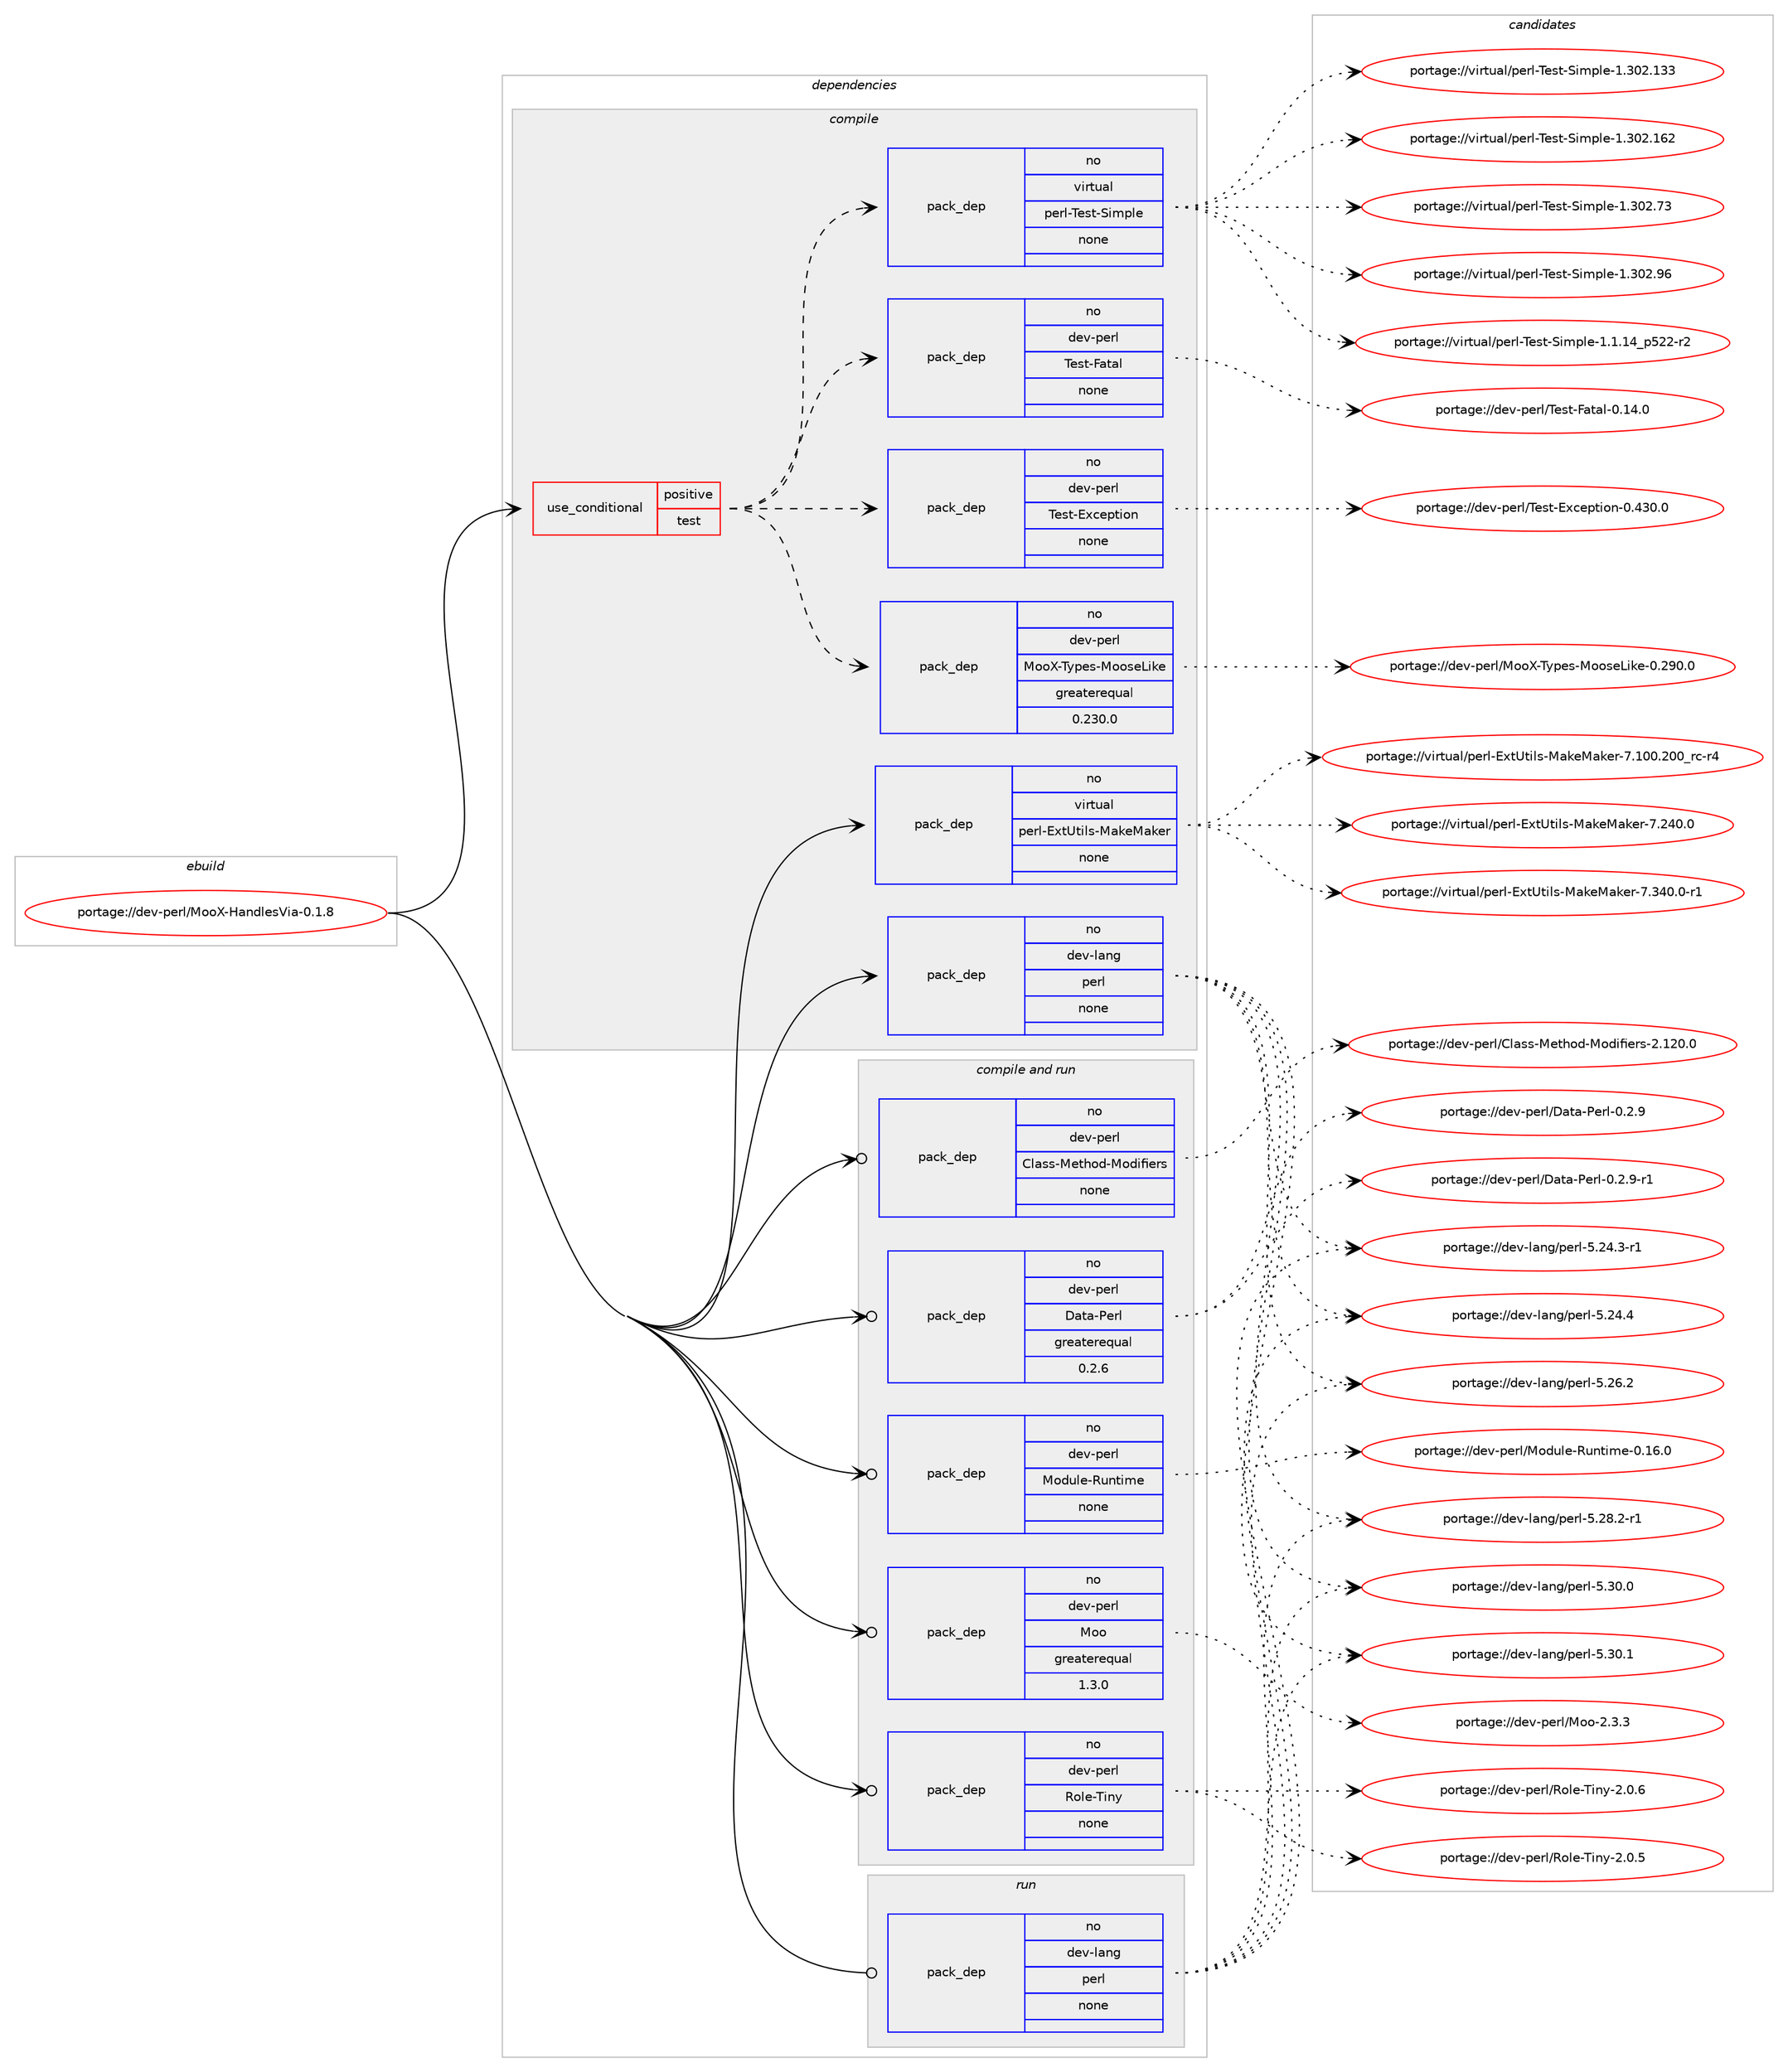 digraph prolog {

# *************
# Graph options
# *************

newrank=true;
concentrate=true;
compound=true;
graph [rankdir=LR,fontname=Helvetica,fontsize=10,ranksep=1.5];#, ranksep=2.5, nodesep=0.2];
edge  [arrowhead=vee];
node  [fontname=Helvetica,fontsize=10];

# **********
# The ebuild
# **********

subgraph cluster_leftcol {
color=gray;
rank=same;
label=<<i>ebuild</i>>;
id [label="portage://dev-perl/MooX-HandlesVia-0.1.8", color=red, width=4, href="../dev-perl/MooX-HandlesVia-0.1.8.svg"];
}

# ****************
# The dependencies
# ****************

subgraph cluster_midcol {
color=gray;
label=<<i>dependencies</i>>;
subgraph cluster_compile {
fillcolor="#eeeeee";
style=filled;
label=<<i>compile</i>>;
subgraph cond23297 {
dependency116585 [label=<<TABLE BORDER="0" CELLBORDER="1" CELLSPACING="0" CELLPADDING="4"><TR><TD ROWSPAN="3" CELLPADDING="10">use_conditional</TD></TR><TR><TD>positive</TD></TR><TR><TD>test</TD></TR></TABLE>>, shape=none, color=red];
subgraph pack90107 {
dependency116586 [label=<<TABLE BORDER="0" CELLBORDER="1" CELLSPACING="0" CELLPADDING="4" WIDTH="220"><TR><TD ROWSPAN="6" CELLPADDING="30">pack_dep</TD></TR><TR><TD WIDTH="110">no</TD></TR><TR><TD>dev-perl</TD></TR><TR><TD>MooX-Types-MooseLike</TD></TR><TR><TD>greaterequal</TD></TR><TR><TD>0.230.0</TD></TR></TABLE>>, shape=none, color=blue];
}
dependency116585:e -> dependency116586:w [weight=20,style="dashed",arrowhead="vee"];
subgraph pack90108 {
dependency116587 [label=<<TABLE BORDER="0" CELLBORDER="1" CELLSPACING="0" CELLPADDING="4" WIDTH="220"><TR><TD ROWSPAN="6" CELLPADDING="30">pack_dep</TD></TR><TR><TD WIDTH="110">no</TD></TR><TR><TD>dev-perl</TD></TR><TR><TD>Test-Exception</TD></TR><TR><TD>none</TD></TR><TR><TD></TD></TR></TABLE>>, shape=none, color=blue];
}
dependency116585:e -> dependency116587:w [weight=20,style="dashed",arrowhead="vee"];
subgraph pack90109 {
dependency116588 [label=<<TABLE BORDER="0" CELLBORDER="1" CELLSPACING="0" CELLPADDING="4" WIDTH="220"><TR><TD ROWSPAN="6" CELLPADDING="30">pack_dep</TD></TR><TR><TD WIDTH="110">no</TD></TR><TR><TD>dev-perl</TD></TR><TR><TD>Test-Fatal</TD></TR><TR><TD>none</TD></TR><TR><TD></TD></TR></TABLE>>, shape=none, color=blue];
}
dependency116585:e -> dependency116588:w [weight=20,style="dashed",arrowhead="vee"];
subgraph pack90110 {
dependency116589 [label=<<TABLE BORDER="0" CELLBORDER="1" CELLSPACING="0" CELLPADDING="4" WIDTH="220"><TR><TD ROWSPAN="6" CELLPADDING="30">pack_dep</TD></TR><TR><TD WIDTH="110">no</TD></TR><TR><TD>virtual</TD></TR><TR><TD>perl-Test-Simple</TD></TR><TR><TD>none</TD></TR><TR><TD></TD></TR></TABLE>>, shape=none, color=blue];
}
dependency116585:e -> dependency116589:w [weight=20,style="dashed",arrowhead="vee"];
}
id:e -> dependency116585:w [weight=20,style="solid",arrowhead="vee"];
subgraph pack90111 {
dependency116590 [label=<<TABLE BORDER="0" CELLBORDER="1" CELLSPACING="0" CELLPADDING="4" WIDTH="220"><TR><TD ROWSPAN="6" CELLPADDING="30">pack_dep</TD></TR><TR><TD WIDTH="110">no</TD></TR><TR><TD>dev-lang</TD></TR><TR><TD>perl</TD></TR><TR><TD>none</TD></TR><TR><TD></TD></TR></TABLE>>, shape=none, color=blue];
}
id:e -> dependency116590:w [weight=20,style="solid",arrowhead="vee"];
subgraph pack90112 {
dependency116591 [label=<<TABLE BORDER="0" CELLBORDER="1" CELLSPACING="0" CELLPADDING="4" WIDTH="220"><TR><TD ROWSPAN="6" CELLPADDING="30">pack_dep</TD></TR><TR><TD WIDTH="110">no</TD></TR><TR><TD>virtual</TD></TR><TR><TD>perl-ExtUtils-MakeMaker</TD></TR><TR><TD>none</TD></TR><TR><TD></TD></TR></TABLE>>, shape=none, color=blue];
}
id:e -> dependency116591:w [weight=20,style="solid",arrowhead="vee"];
}
subgraph cluster_compileandrun {
fillcolor="#eeeeee";
style=filled;
label=<<i>compile and run</i>>;
subgraph pack90113 {
dependency116592 [label=<<TABLE BORDER="0" CELLBORDER="1" CELLSPACING="0" CELLPADDING="4" WIDTH="220"><TR><TD ROWSPAN="6" CELLPADDING="30">pack_dep</TD></TR><TR><TD WIDTH="110">no</TD></TR><TR><TD>dev-perl</TD></TR><TR><TD>Class-Method-Modifiers</TD></TR><TR><TD>none</TD></TR><TR><TD></TD></TR></TABLE>>, shape=none, color=blue];
}
id:e -> dependency116592:w [weight=20,style="solid",arrowhead="odotvee"];
subgraph pack90114 {
dependency116593 [label=<<TABLE BORDER="0" CELLBORDER="1" CELLSPACING="0" CELLPADDING="4" WIDTH="220"><TR><TD ROWSPAN="6" CELLPADDING="30">pack_dep</TD></TR><TR><TD WIDTH="110">no</TD></TR><TR><TD>dev-perl</TD></TR><TR><TD>Data-Perl</TD></TR><TR><TD>greaterequal</TD></TR><TR><TD>0.2.6</TD></TR></TABLE>>, shape=none, color=blue];
}
id:e -> dependency116593:w [weight=20,style="solid",arrowhead="odotvee"];
subgraph pack90115 {
dependency116594 [label=<<TABLE BORDER="0" CELLBORDER="1" CELLSPACING="0" CELLPADDING="4" WIDTH="220"><TR><TD ROWSPAN="6" CELLPADDING="30">pack_dep</TD></TR><TR><TD WIDTH="110">no</TD></TR><TR><TD>dev-perl</TD></TR><TR><TD>Module-Runtime</TD></TR><TR><TD>none</TD></TR><TR><TD></TD></TR></TABLE>>, shape=none, color=blue];
}
id:e -> dependency116594:w [weight=20,style="solid",arrowhead="odotvee"];
subgraph pack90116 {
dependency116595 [label=<<TABLE BORDER="0" CELLBORDER="1" CELLSPACING="0" CELLPADDING="4" WIDTH="220"><TR><TD ROWSPAN="6" CELLPADDING="30">pack_dep</TD></TR><TR><TD WIDTH="110">no</TD></TR><TR><TD>dev-perl</TD></TR><TR><TD>Moo</TD></TR><TR><TD>greaterequal</TD></TR><TR><TD>1.3.0</TD></TR></TABLE>>, shape=none, color=blue];
}
id:e -> dependency116595:w [weight=20,style="solid",arrowhead="odotvee"];
subgraph pack90117 {
dependency116596 [label=<<TABLE BORDER="0" CELLBORDER="1" CELLSPACING="0" CELLPADDING="4" WIDTH="220"><TR><TD ROWSPAN="6" CELLPADDING="30">pack_dep</TD></TR><TR><TD WIDTH="110">no</TD></TR><TR><TD>dev-perl</TD></TR><TR><TD>Role-Tiny</TD></TR><TR><TD>none</TD></TR><TR><TD></TD></TR></TABLE>>, shape=none, color=blue];
}
id:e -> dependency116596:w [weight=20,style="solid",arrowhead="odotvee"];
}
subgraph cluster_run {
fillcolor="#eeeeee";
style=filled;
label=<<i>run</i>>;
subgraph pack90118 {
dependency116597 [label=<<TABLE BORDER="0" CELLBORDER="1" CELLSPACING="0" CELLPADDING="4" WIDTH="220"><TR><TD ROWSPAN="6" CELLPADDING="30">pack_dep</TD></TR><TR><TD WIDTH="110">no</TD></TR><TR><TD>dev-lang</TD></TR><TR><TD>perl</TD></TR><TR><TD>none</TD></TR><TR><TD></TD></TR></TABLE>>, shape=none, color=blue];
}
id:e -> dependency116597:w [weight=20,style="solid",arrowhead="odot"];
}
}

# **************
# The candidates
# **************

subgraph cluster_choices {
rank=same;
color=gray;
label=<<i>candidates</i>>;

subgraph choice90107 {
color=black;
nodesep=1;
choiceportage1001011184511210111410847771111118845841211121011154577111111115101761051071014548465057484648 [label="portage://dev-perl/MooX-Types-MooseLike-0.290.0", color=red, width=4,href="../dev-perl/MooX-Types-MooseLike-0.290.0.svg"];
dependency116586:e -> choiceportage1001011184511210111410847771111118845841211121011154577111111115101761051071014548465057484648:w [style=dotted,weight="100"];
}
subgraph choice90108 {
color=black;
nodesep=1;
choiceportage1001011184511210111410847841011151164569120991011121161051111104548465251484648 [label="portage://dev-perl/Test-Exception-0.430.0", color=red, width=4,href="../dev-perl/Test-Exception-0.430.0.svg"];
dependency116587:e -> choiceportage1001011184511210111410847841011151164569120991011121161051111104548465251484648:w [style=dotted,weight="100"];
}
subgraph choice90109 {
color=black;
nodesep=1;
choiceportage1001011184511210111410847841011151164570971169710845484649524648 [label="portage://dev-perl/Test-Fatal-0.14.0", color=red, width=4,href="../dev-perl/Test-Fatal-0.14.0.svg"];
dependency116588:e -> choiceportage1001011184511210111410847841011151164570971169710845484649524648:w [style=dotted,weight="100"];
}
subgraph choice90110 {
color=black;
nodesep=1;
choiceportage11810511411611797108471121011141084584101115116458310510911210810145494649464952951125350504511450 [label="portage://virtual/perl-Test-Simple-1.1.14_p522-r2", color=red, width=4,href="../virtual/perl-Test-Simple-1.1.14_p522-r2.svg"];
choiceportage11810511411611797108471121011141084584101115116458310510911210810145494651485046495151 [label="portage://virtual/perl-Test-Simple-1.302.133", color=red, width=4,href="../virtual/perl-Test-Simple-1.302.133.svg"];
choiceportage11810511411611797108471121011141084584101115116458310510911210810145494651485046495450 [label="portage://virtual/perl-Test-Simple-1.302.162", color=red, width=4,href="../virtual/perl-Test-Simple-1.302.162.svg"];
choiceportage118105114116117971084711210111410845841011151164583105109112108101454946514850465551 [label="portage://virtual/perl-Test-Simple-1.302.73", color=red, width=4,href="../virtual/perl-Test-Simple-1.302.73.svg"];
choiceportage118105114116117971084711210111410845841011151164583105109112108101454946514850465754 [label="portage://virtual/perl-Test-Simple-1.302.96", color=red, width=4,href="../virtual/perl-Test-Simple-1.302.96.svg"];
dependency116589:e -> choiceportage11810511411611797108471121011141084584101115116458310510911210810145494649464952951125350504511450:w [style=dotted,weight="100"];
dependency116589:e -> choiceportage11810511411611797108471121011141084584101115116458310510911210810145494651485046495151:w [style=dotted,weight="100"];
dependency116589:e -> choiceportage11810511411611797108471121011141084584101115116458310510911210810145494651485046495450:w [style=dotted,weight="100"];
dependency116589:e -> choiceportage118105114116117971084711210111410845841011151164583105109112108101454946514850465551:w [style=dotted,weight="100"];
dependency116589:e -> choiceportage118105114116117971084711210111410845841011151164583105109112108101454946514850465754:w [style=dotted,weight="100"];
}
subgraph choice90111 {
color=black;
nodesep=1;
choiceportage100101118451089711010347112101114108455346505246514511449 [label="portage://dev-lang/perl-5.24.3-r1", color=red, width=4,href="../dev-lang/perl-5.24.3-r1.svg"];
choiceportage10010111845108971101034711210111410845534650524652 [label="portage://dev-lang/perl-5.24.4", color=red, width=4,href="../dev-lang/perl-5.24.4.svg"];
choiceportage10010111845108971101034711210111410845534650544650 [label="portage://dev-lang/perl-5.26.2", color=red, width=4,href="../dev-lang/perl-5.26.2.svg"];
choiceportage100101118451089711010347112101114108455346505646504511449 [label="portage://dev-lang/perl-5.28.2-r1", color=red, width=4,href="../dev-lang/perl-5.28.2-r1.svg"];
choiceportage10010111845108971101034711210111410845534651484648 [label="portage://dev-lang/perl-5.30.0", color=red, width=4,href="../dev-lang/perl-5.30.0.svg"];
choiceportage10010111845108971101034711210111410845534651484649 [label="portage://dev-lang/perl-5.30.1", color=red, width=4,href="../dev-lang/perl-5.30.1.svg"];
dependency116590:e -> choiceportage100101118451089711010347112101114108455346505246514511449:w [style=dotted,weight="100"];
dependency116590:e -> choiceportage10010111845108971101034711210111410845534650524652:w [style=dotted,weight="100"];
dependency116590:e -> choiceportage10010111845108971101034711210111410845534650544650:w [style=dotted,weight="100"];
dependency116590:e -> choiceportage100101118451089711010347112101114108455346505646504511449:w [style=dotted,weight="100"];
dependency116590:e -> choiceportage10010111845108971101034711210111410845534651484648:w [style=dotted,weight="100"];
dependency116590:e -> choiceportage10010111845108971101034711210111410845534651484649:w [style=dotted,weight="100"];
}
subgraph choice90112 {
color=black;
nodesep=1;
choiceportage118105114116117971084711210111410845691201168511610510811545779710710177971071011144555464948484650484895114994511452 [label="portage://virtual/perl-ExtUtils-MakeMaker-7.100.200_rc-r4", color=red, width=4,href="../virtual/perl-ExtUtils-MakeMaker-7.100.200_rc-r4.svg"];
choiceportage118105114116117971084711210111410845691201168511610510811545779710710177971071011144555465052484648 [label="portage://virtual/perl-ExtUtils-MakeMaker-7.240.0", color=red, width=4,href="../virtual/perl-ExtUtils-MakeMaker-7.240.0.svg"];
choiceportage1181051141161179710847112101114108456912011685116105108115457797107101779710710111445554651524846484511449 [label="portage://virtual/perl-ExtUtils-MakeMaker-7.340.0-r1", color=red, width=4,href="../virtual/perl-ExtUtils-MakeMaker-7.340.0-r1.svg"];
dependency116591:e -> choiceportage118105114116117971084711210111410845691201168511610510811545779710710177971071011144555464948484650484895114994511452:w [style=dotted,weight="100"];
dependency116591:e -> choiceportage118105114116117971084711210111410845691201168511610510811545779710710177971071011144555465052484648:w [style=dotted,weight="100"];
dependency116591:e -> choiceportage1181051141161179710847112101114108456912011685116105108115457797107101779710710111445554651524846484511449:w [style=dotted,weight="100"];
}
subgraph choice90113 {
color=black;
nodesep=1;
choiceportage10010111845112101114108476710897115115457710111610411110045771111001051021051011141154550464950484648 [label="portage://dev-perl/Class-Method-Modifiers-2.120.0", color=red, width=4,href="../dev-perl/Class-Method-Modifiers-2.120.0.svg"];
dependency116592:e -> choiceportage10010111845112101114108476710897115115457710111610411110045771111001051021051011141154550464950484648:w [style=dotted,weight="100"];
}
subgraph choice90114 {
color=black;
nodesep=1;
choiceportage10010111845112101114108476897116974580101114108454846504657 [label="portage://dev-perl/Data-Perl-0.2.9", color=red, width=4,href="../dev-perl/Data-Perl-0.2.9.svg"];
choiceportage100101118451121011141084768971169745801011141084548465046574511449 [label="portage://dev-perl/Data-Perl-0.2.9-r1", color=red, width=4,href="../dev-perl/Data-Perl-0.2.9-r1.svg"];
dependency116593:e -> choiceportage10010111845112101114108476897116974580101114108454846504657:w [style=dotted,weight="100"];
dependency116593:e -> choiceportage100101118451121011141084768971169745801011141084548465046574511449:w [style=dotted,weight="100"];
}
subgraph choice90115 {
color=black;
nodesep=1;
choiceportage100101118451121011141084777111100117108101458211711011610510910145484649544648 [label="portage://dev-perl/Module-Runtime-0.16.0", color=red, width=4,href="../dev-perl/Module-Runtime-0.16.0.svg"];
dependency116594:e -> choiceportage100101118451121011141084777111100117108101458211711011610510910145484649544648:w [style=dotted,weight="100"];
}
subgraph choice90116 {
color=black;
nodesep=1;
choiceportage100101118451121011141084777111111455046514651 [label="portage://dev-perl/Moo-2.3.3", color=red, width=4,href="../dev-perl/Moo-2.3.3.svg"];
dependency116595:e -> choiceportage100101118451121011141084777111111455046514651:w [style=dotted,weight="100"];
}
subgraph choice90117 {
color=black;
nodesep=1;
choiceportage1001011184511210111410847821111081014584105110121455046484653 [label="portage://dev-perl/Role-Tiny-2.0.5", color=red, width=4,href="../dev-perl/Role-Tiny-2.0.5.svg"];
choiceportage1001011184511210111410847821111081014584105110121455046484654 [label="portage://dev-perl/Role-Tiny-2.0.6", color=red, width=4,href="../dev-perl/Role-Tiny-2.0.6.svg"];
dependency116596:e -> choiceportage1001011184511210111410847821111081014584105110121455046484653:w [style=dotted,weight="100"];
dependency116596:e -> choiceportage1001011184511210111410847821111081014584105110121455046484654:w [style=dotted,weight="100"];
}
subgraph choice90118 {
color=black;
nodesep=1;
choiceportage100101118451089711010347112101114108455346505246514511449 [label="portage://dev-lang/perl-5.24.3-r1", color=red, width=4,href="../dev-lang/perl-5.24.3-r1.svg"];
choiceportage10010111845108971101034711210111410845534650524652 [label="portage://dev-lang/perl-5.24.4", color=red, width=4,href="../dev-lang/perl-5.24.4.svg"];
choiceportage10010111845108971101034711210111410845534650544650 [label="portage://dev-lang/perl-5.26.2", color=red, width=4,href="../dev-lang/perl-5.26.2.svg"];
choiceportage100101118451089711010347112101114108455346505646504511449 [label="portage://dev-lang/perl-5.28.2-r1", color=red, width=4,href="../dev-lang/perl-5.28.2-r1.svg"];
choiceportage10010111845108971101034711210111410845534651484648 [label="portage://dev-lang/perl-5.30.0", color=red, width=4,href="../dev-lang/perl-5.30.0.svg"];
choiceportage10010111845108971101034711210111410845534651484649 [label="portage://dev-lang/perl-5.30.1", color=red, width=4,href="../dev-lang/perl-5.30.1.svg"];
dependency116597:e -> choiceportage100101118451089711010347112101114108455346505246514511449:w [style=dotted,weight="100"];
dependency116597:e -> choiceportage10010111845108971101034711210111410845534650524652:w [style=dotted,weight="100"];
dependency116597:e -> choiceportage10010111845108971101034711210111410845534650544650:w [style=dotted,weight="100"];
dependency116597:e -> choiceportage100101118451089711010347112101114108455346505646504511449:w [style=dotted,weight="100"];
dependency116597:e -> choiceportage10010111845108971101034711210111410845534651484648:w [style=dotted,weight="100"];
dependency116597:e -> choiceportage10010111845108971101034711210111410845534651484649:w [style=dotted,weight="100"];
}
}

}
